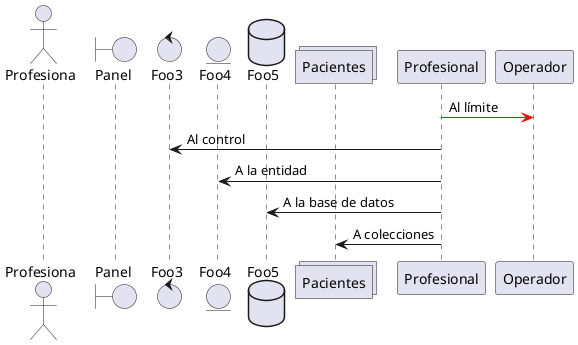 @startuml
actor Profesiona
boundary Panel
control Foo3
entity Foo4
database Foo5
collections Pacientes
Profesional -[#red]> Operador : Al límite
Profesional -> Foo3 : Al control
Profesional -> Foo4 : A la entidad
Profesional -> Foo5 : A la base de datos
Profesional -> Pacientes : A colecciones
@enduml